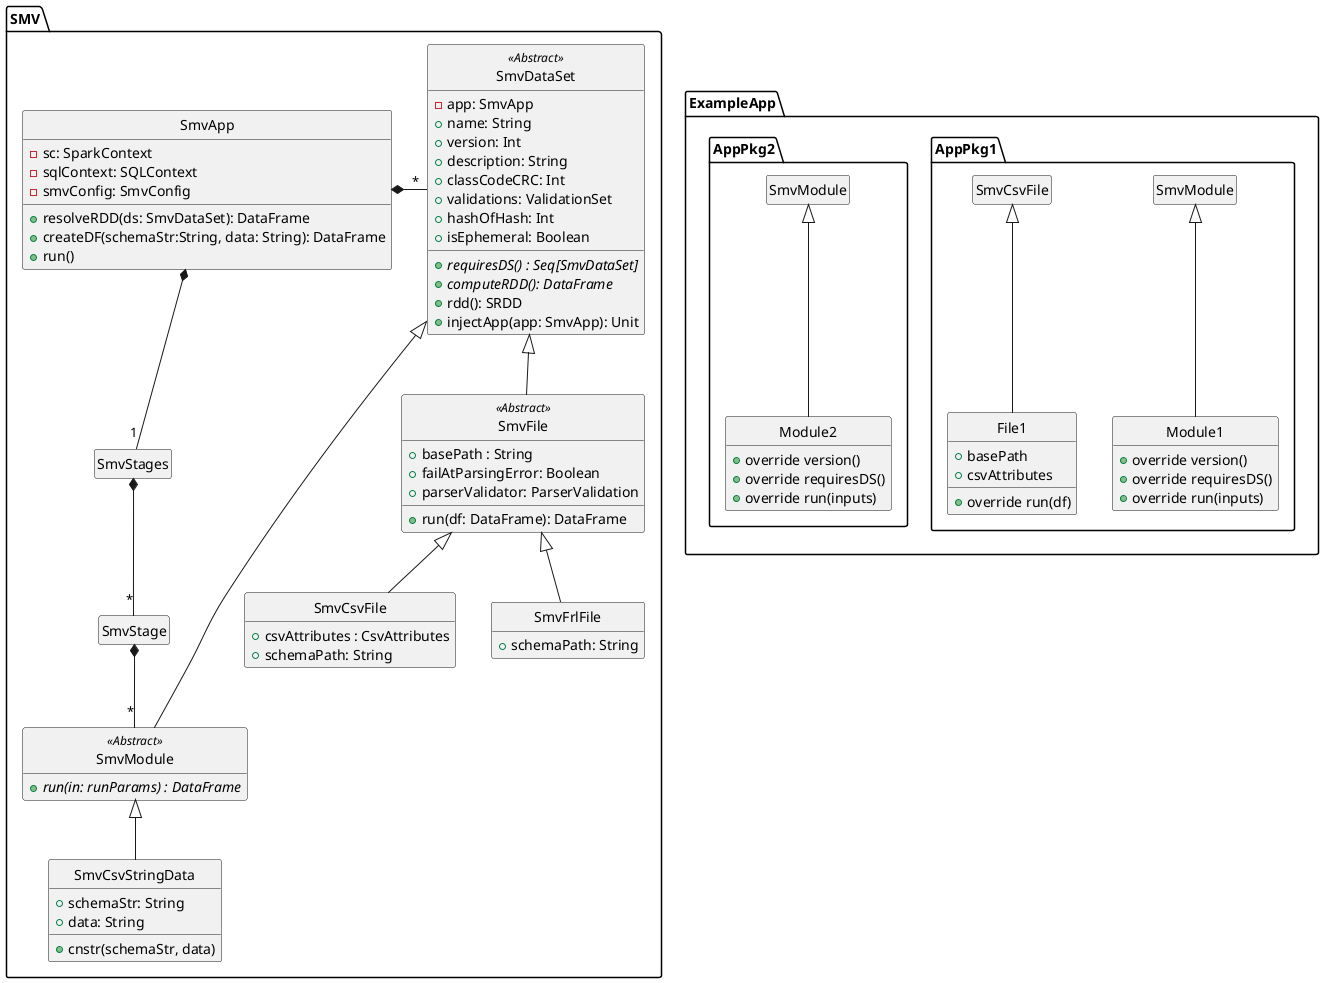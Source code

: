 @startuml

hide empty methods
hide empty fields
hide circle

package SMV {
  class SmvDataSet <<Abstract>>{
    -app: SmvApp
    +{abstract} requiresDS() : Seq[SmvDataSet]
    +{abstract} computeRDD(): DataFrame
    +rdd(): SRDD
    +name: String
    +version: Int
    +description: String
    +classCodeCRC: Int
    +validations: ValidationSet
    +hashOfHash: Int
    +isEphemeral: Boolean
    +injectApp(app: SmvApp): Unit
  }

  class SmvFile <<Abstract>> extends SmvDataSet {
    +basePath : String
    +failAtParsingError: Boolean
    +parserValidator: ParserValidation
    +run(df: DataFrame): DataFrame
  }

  class SmvCsvFile extends SmvFile {
    +csvAttributes : CsvAttributes
    +schemaPath: String
  }

  class SmvFrlFile extends SmvFile {
    +schemaPath: String
  }

  class SmvModule <<Abstract>> extends SmvDataSet {
    +{abstract} run(in: runParams) : DataFrame
  }

  class SmvCsvStringData extends SmvModule {
    +schemaStr: String
    +data: String
    +cnstr(schemaStr, data)
  }

  class SmvApp {
    -sc: SparkContext
    -sqlContext: SQLContext
    -smvConfig: SmvConfig
    +resolveRDD(ds: SmvDataSet): DataFrame
    +createDF(schemaStr:String, data: String): DataFrame
    +run()
  }

  SmvApp *-R- "*" SmvDataSet

  SmvApp *-- "1" SmvStages
  SmvStages *-- "*" SmvStage
  SmvStage *-- "*" SmvModule
}

package ExampleApp {
  package AppPkg1 {
      class Module1 extends SmvModule {
        +override version()
        +override requiresDS()
        +override run(inputs)
      }
      class File1 extends SmvCsvFile {
        +basePath
        +csvAttributes
        +override run(df)
      }
  }
  package AppPkg2 {
      class Module2 extends SmvModule {
        +override version()
        +override requiresDS()
        +override run(inputs)
      }
  }
}
@enduml
